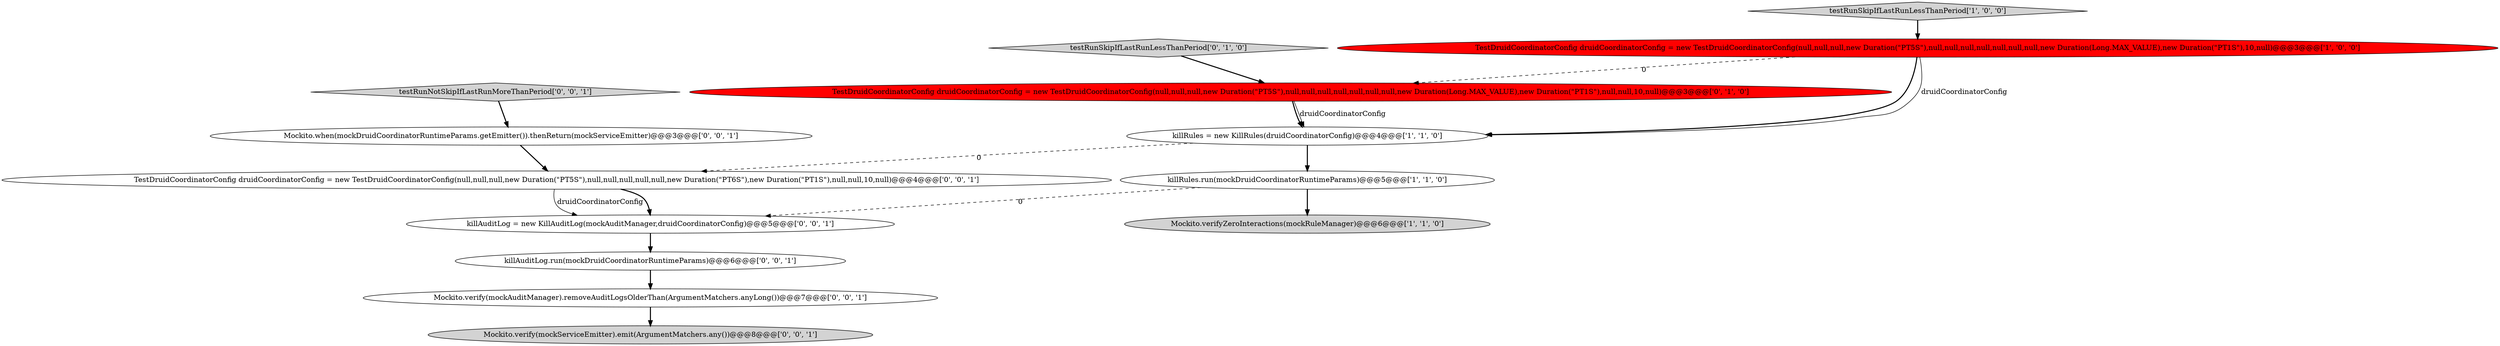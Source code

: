 digraph {
7 [style = filled, label = "Mockito.verify(mockAuditManager).removeAuditLogsOlderThan(ArgumentMatchers.anyLong())@@@7@@@['0', '0', '1']", fillcolor = white, shape = ellipse image = "AAA0AAABBB3BBB"];
8 [style = filled, label = "TestDruidCoordinatorConfig druidCoordinatorConfig = new TestDruidCoordinatorConfig(null,null,null,new Duration(\"PT5S\"),null,null,null,null,null,new Duration(\"PT6S\"),new Duration(\"PT1S\"),null,null,10,null)@@@4@@@['0', '0', '1']", fillcolor = white, shape = ellipse image = "AAA0AAABBB3BBB"];
9 [style = filled, label = "Mockito.when(mockDruidCoordinatorRuntimeParams.getEmitter()).thenReturn(mockServiceEmitter)@@@3@@@['0', '0', '1']", fillcolor = white, shape = ellipse image = "AAA0AAABBB3BBB"];
3 [style = filled, label = "TestDruidCoordinatorConfig druidCoordinatorConfig = new TestDruidCoordinatorConfig(null,null,null,new Duration(\"PT5S\"),null,null,null,null,null,null,null,new Duration(Long.MAX_VALUE),new Duration(\"PT1S\"),10,null)@@@3@@@['1', '0', '0']", fillcolor = red, shape = ellipse image = "AAA1AAABBB1BBB"];
1 [style = filled, label = "testRunSkipIfLastRunLessThanPeriod['1', '0', '0']", fillcolor = lightgray, shape = diamond image = "AAA0AAABBB1BBB"];
12 [style = filled, label = "killAuditLog.run(mockDruidCoordinatorRuntimeParams)@@@6@@@['0', '0', '1']", fillcolor = white, shape = ellipse image = "AAA0AAABBB3BBB"];
2 [style = filled, label = "killRules.run(mockDruidCoordinatorRuntimeParams)@@@5@@@['1', '1', '0']", fillcolor = white, shape = ellipse image = "AAA0AAABBB1BBB"];
10 [style = filled, label = "testRunNotSkipIfLastRunMoreThanPeriod['0', '0', '1']", fillcolor = lightgray, shape = diamond image = "AAA0AAABBB3BBB"];
4 [style = filled, label = "Mockito.verifyZeroInteractions(mockRuleManager)@@@6@@@['1', '1', '0']", fillcolor = lightgray, shape = ellipse image = "AAA0AAABBB1BBB"];
5 [style = filled, label = "TestDruidCoordinatorConfig druidCoordinatorConfig = new TestDruidCoordinatorConfig(null,null,null,new Duration(\"PT5S\"),null,null,null,null,null,null,null,new Duration(Long.MAX_VALUE),new Duration(\"PT1S\"),null,null,10,null)@@@3@@@['0', '1', '0']", fillcolor = red, shape = ellipse image = "AAA1AAABBB2BBB"];
6 [style = filled, label = "testRunSkipIfLastRunLessThanPeriod['0', '1', '0']", fillcolor = lightgray, shape = diamond image = "AAA0AAABBB2BBB"];
0 [style = filled, label = "killRules = new KillRules(druidCoordinatorConfig)@@@4@@@['1', '1', '0']", fillcolor = white, shape = ellipse image = "AAA0AAABBB1BBB"];
11 [style = filled, label = "killAuditLog = new KillAuditLog(mockAuditManager,druidCoordinatorConfig)@@@5@@@['0', '0', '1']", fillcolor = white, shape = ellipse image = "AAA0AAABBB3BBB"];
13 [style = filled, label = "Mockito.verify(mockServiceEmitter).emit(ArgumentMatchers.any())@@@8@@@['0', '0', '1']", fillcolor = lightgray, shape = ellipse image = "AAA0AAABBB3BBB"];
1->3 [style = bold, label=""];
7->13 [style = bold, label=""];
3->5 [style = dashed, label="0"];
8->11 [style = solid, label="druidCoordinatorConfig"];
0->8 [style = dashed, label="0"];
6->5 [style = bold, label=""];
2->11 [style = dashed, label="0"];
10->9 [style = bold, label=""];
11->12 [style = bold, label=""];
0->2 [style = bold, label=""];
5->0 [style = bold, label=""];
9->8 [style = bold, label=""];
8->11 [style = bold, label=""];
2->4 [style = bold, label=""];
12->7 [style = bold, label=""];
3->0 [style = bold, label=""];
5->0 [style = solid, label="druidCoordinatorConfig"];
3->0 [style = solid, label="druidCoordinatorConfig"];
}
